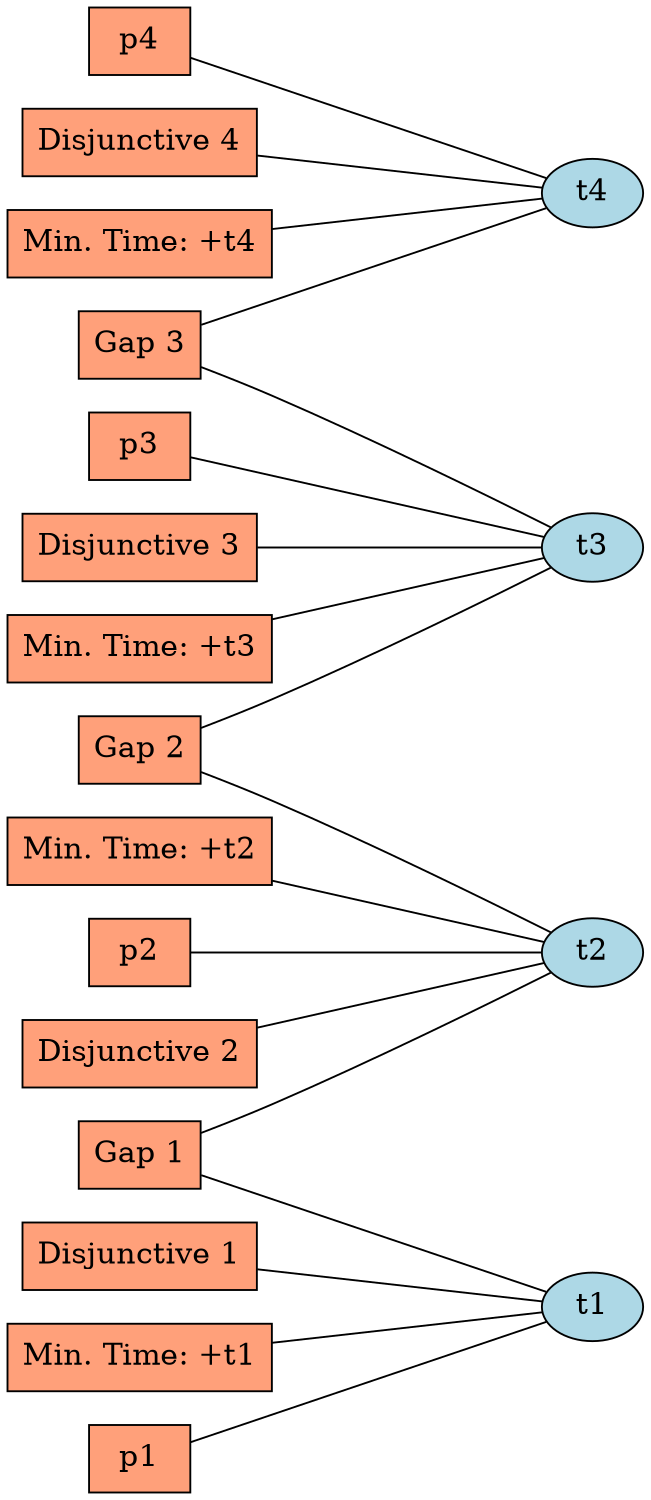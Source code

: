 graph G {
  overlap = false;

graph [ fontname = "Helvetica",fontsize="16",ratio = "auto",
        size="7.5,10",rankdir="LR",ranksep="2.00" ];
node [fontsize="16"];
edge [fontsize="16"];
"t4" [fillcolor=lightblue,color=black,shape=ellipse,style=filled];
"17" [label="Disjunctive 1",fillcolor=lightsalmon,color=black,shape=box,style=filled];
"182" [label="Gap 3",fillcolor=lightsalmon,color=black,shape=box,style=filled];
"173" [label="p4",fillcolor=lightsalmon,color=black,shape=box,style=filled];
"141" [label="Disjunctive 4",fillcolor=lightsalmon,color=black,shape=box,style=filled];
"176" [label="Gap 1",fillcolor=lightsalmon,color=black,shape=box,style=filled];
"133" [label="p3",fillcolor=lightsalmon,color=black,shape=box,style=filled];
"101" [label="Disjunctive 3",fillcolor=lightsalmon,color=black,shape=box,style=filled];
"179" [label="Gap 2",fillcolor=lightsalmon,color=black,shape=box,style=filled];
"6" [label="Min. Time: +t1",fillcolor=lightsalmon,color=black,shape=box,style=filled];
"7" [label="Min. Time: +t2",fillcolor=lightsalmon,color=black,shape=box,style=filled];
"8" [label="Min. Time: +t3",fillcolor=lightsalmon,color=black,shape=box,style=filled];
"9" [label="Min. Time: +t4",fillcolor=lightsalmon,color=black,shape=box,style=filled];
"93" [label="p2",fillcolor=lightsalmon,color=black,shape=box,style=filled];
"61" [label="Disjunctive 2",fillcolor=lightsalmon,color=black,shape=box,style=filled];
"t1" [fillcolor=lightblue,color=black,shape=ellipse,style=filled];
"t2" [fillcolor=lightblue,color=black,shape=ellipse,style=filled];
"53" [label="p1",fillcolor=lightsalmon,color=black,shape=box,style=filled];
"t3" [fillcolor=lightblue,color=black,shape=ellipse,style=filled];
"17" -- "t1" ;
"182" -- "t4" ;
"182" -- "t3" ;
"173" -- "t4" ;
"141" -- "t4" ;
"176" -- "t1" ;
"176" -- "t2" ;
"133" -- "t3" ;
"101" -- "t3" ;
"179" -- "t2" ;
"179" -- "t3" ;
"6" -- "t1" ;
"7" -- "t2" ;
"8" -- "t3" ;
"9" -- "t4" ;
"93" -- "t2" ;
"61" -- "t2" ;
"53" -- "t1" ;
}
